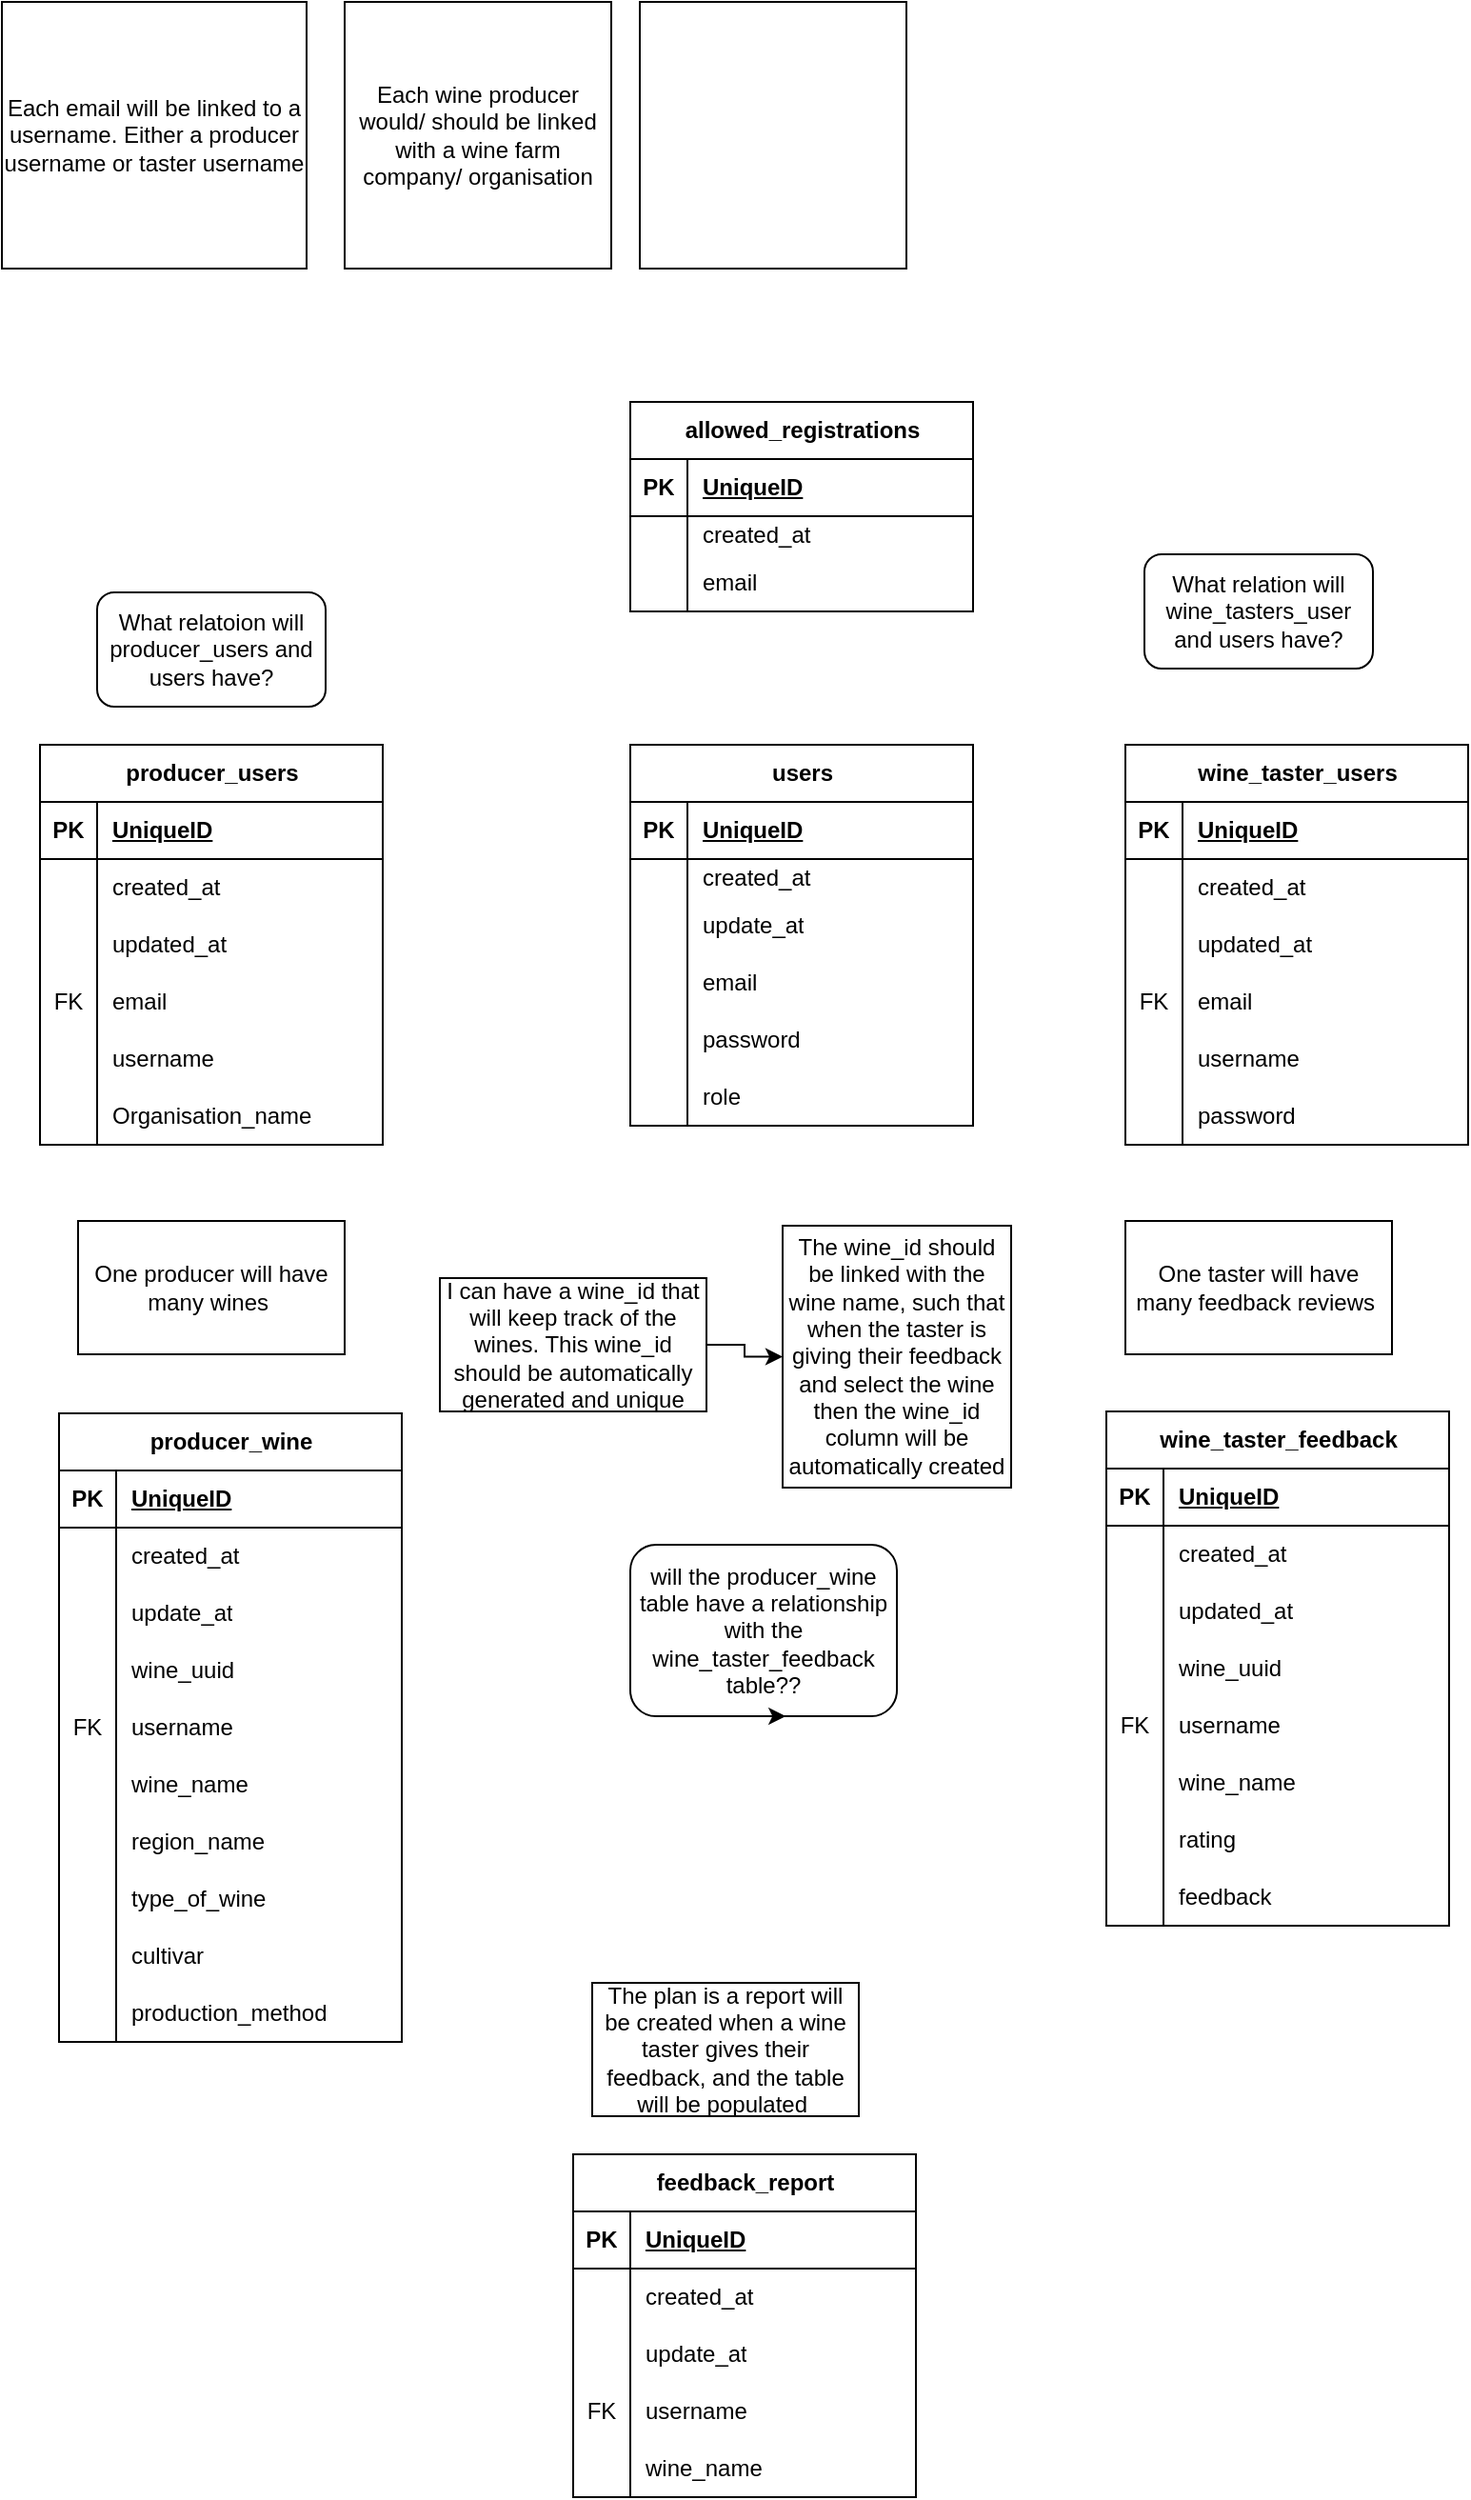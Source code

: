 <mxfile version="23.1.8" type="github">
  <diagram name="Page-1" id="fJxWm4NppCa9rtwCsBvN">
    <mxGraphModel dx="1434" dy="1846" grid="1" gridSize="10" guides="1" tooltips="1" connect="1" arrows="1" fold="1" page="1" pageScale="1" pageWidth="850" pageHeight="1100" math="0" shadow="0">
      <root>
        <mxCell id="0" />
        <mxCell id="1" parent="0" />
        <mxCell id="YAyTeexNPtpe4jk-8OZF-1" value="producer_users" style="shape=table;startSize=30;container=1;collapsible=1;childLayout=tableLayout;fixedRows=1;rowLines=0;fontStyle=1;align=center;resizeLast=1;html=1;" parent="1" vertex="1">
          <mxGeometry x="40" y="80" width="180" height="210" as="geometry">
            <mxRectangle x="470" y="180" width="130" height="30" as="alternateBounds" />
          </mxGeometry>
        </mxCell>
        <mxCell id="YAyTeexNPtpe4jk-8OZF-2" value="" style="shape=tableRow;horizontal=0;startSize=0;swimlaneHead=0;swimlaneBody=0;fillColor=none;collapsible=0;dropTarget=0;points=[[0,0.5],[1,0.5]];portConstraint=eastwest;top=0;left=0;right=0;bottom=1;" parent="YAyTeexNPtpe4jk-8OZF-1" vertex="1">
          <mxGeometry y="30" width="180" height="30" as="geometry" />
        </mxCell>
        <mxCell id="YAyTeexNPtpe4jk-8OZF-3" value="PK" style="shape=partialRectangle;connectable=0;fillColor=none;top=0;left=0;bottom=0;right=0;fontStyle=1;overflow=hidden;whiteSpace=wrap;html=1;" parent="YAyTeexNPtpe4jk-8OZF-2" vertex="1">
          <mxGeometry width="30" height="30" as="geometry">
            <mxRectangle width="30" height="30" as="alternateBounds" />
          </mxGeometry>
        </mxCell>
        <mxCell id="YAyTeexNPtpe4jk-8OZF-4" value="UniqueID" style="shape=partialRectangle;connectable=0;fillColor=none;top=0;left=0;bottom=0;right=0;align=left;spacingLeft=6;fontStyle=5;overflow=hidden;whiteSpace=wrap;html=1;" parent="YAyTeexNPtpe4jk-8OZF-2" vertex="1">
          <mxGeometry x="30" width="150" height="30" as="geometry">
            <mxRectangle width="150" height="30" as="alternateBounds" />
          </mxGeometry>
        </mxCell>
        <mxCell id="LaaI4kcVWtehgGxqqDMa-66" style="shape=tableRow;horizontal=0;startSize=0;swimlaneHead=0;swimlaneBody=0;fillColor=none;collapsible=0;dropTarget=0;points=[[0,0.5],[1,0.5]];portConstraint=eastwest;top=0;left=0;right=0;bottom=0;" vertex="1" parent="YAyTeexNPtpe4jk-8OZF-1">
          <mxGeometry y="60" width="180" height="30" as="geometry" />
        </mxCell>
        <mxCell id="LaaI4kcVWtehgGxqqDMa-67" style="shape=partialRectangle;connectable=0;fillColor=none;top=0;left=0;bottom=0;right=0;editable=1;overflow=hidden;whiteSpace=wrap;html=1;" vertex="1" parent="LaaI4kcVWtehgGxqqDMa-66">
          <mxGeometry width="30" height="30" as="geometry">
            <mxRectangle width="30" height="30" as="alternateBounds" />
          </mxGeometry>
        </mxCell>
        <mxCell id="LaaI4kcVWtehgGxqqDMa-68" value="created_at" style="shape=partialRectangle;connectable=0;fillColor=none;top=0;left=0;bottom=0;right=0;align=left;spacingLeft=6;overflow=hidden;whiteSpace=wrap;html=1;" vertex="1" parent="LaaI4kcVWtehgGxqqDMa-66">
          <mxGeometry x="30" width="150" height="30" as="geometry">
            <mxRectangle width="150" height="30" as="alternateBounds" />
          </mxGeometry>
        </mxCell>
        <mxCell id="LaaI4kcVWtehgGxqqDMa-69" style="shape=tableRow;horizontal=0;startSize=0;swimlaneHead=0;swimlaneBody=0;fillColor=none;collapsible=0;dropTarget=0;points=[[0,0.5],[1,0.5]];portConstraint=eastwest;top=0;left=0;right=0;bottom=0;" vertex="1" parent="YAyTeexNPtpe4jk-8OZF-1">
          <mxGeometry y="90" width="180" height="30" as="geometry" />
        </mxCell>
        <mxCell id="LaaI4kcVWtehgGxqqDMa-70" style="shape=partialRectangle;connectable=0;fillColor=none;top=0;left=0;bottom=0;right=0;editable=1;overflow=hidden;whiteSpace=wrap;html=1;" vertex="1" parent="LaaI4kcVWtehgGxqqDMa-69">
          <mxGeometry width="30" height="30" as="geometry">
            <mxRectangle width="30" height="30" as="alternateBounds" />
          </mxGeometry>
        </mxCell>
        <mxCell id="LaaI4kcVWtehgGxqqDMa-71" value="updated_at" style="shape=partialRectangle;connectable=0;fillColor=none;top=0;left=0;bottom=0;right=0;align=left;spacingLeft=6;overflow=hidden;whiteSpace=wrap;html=1;" vertex="1" parent="LaaI4kcVWtehgGxqqDMa-69">
          <mxGeometry x="30" width="150" height="30" as="geometry">
            <mxRectangle width="150" height="30" as="alternateBounds" />
          </mxGeometry>
        </mxCell>
        <mxCell id="YAyTeexNPtpe4jk-8OZF-5" value="" style="shape=tableRow;horizontal=0;startSize=0;swimlaneHead=0;swimlaneBody=0;fillColor=none;collapsible=0;dropTarget=0;points=[[0,0.5],[1,0.5]];portConstraint=eastwest;top=0;left=0;right=0;bottom=0;" parent="YAyTeexNPtpe4jk-8OZF-1" vertex="1">
          <mxGeometry y="120" width="180" height="30" as="geometry" />
        </mxCell>
        <mxCell id="YAyTeexNPtpe4jk-8OZF-6" value="FK" style="shape=partialRectangle;connectable=0;fillColor=none;top=0;left=0;bottom=0;right=0;editable=1;overflow=hidden;whiteSpace=wrap;html=1;" parent="YAyTeexNPtpe4jk-8OZF-5" vertex="1">
          <mxGeometry width="30" height="30" as="geometry">
            <mxRectangle width="30" height="30" as="alternateBounds" />
          </mxGeometry>
        </mxCell>
        <mxCell id="YAyTeexNPtpe4jk-8OZF-7" value="email" style="shape=partialRectangle;connectable=0;fillColor=none;top=0;left=0;bottom=0;right=0;align=left;spacingLeft=6;overflow=hidden;whiteSpace=wrap;html=1;" parent="YAyTeexNPtpe4jk-8OZF-5" vertex="1">
          <mxGeometry x="30" width="150" height="30" as="geometry">
            <mxRectangle width="150" height="30" as="alternateBounds" />
          </mxGeometry>
        </mxCell>
        <mxCell id="YAyTeexNPtpe4jk-8OZF-8" value="" style="shape=tableRow;horizontal=0;startSize=0;swimlaneHead=0;swimlaneBody=0;fillColor=none;collapsible=0;dropTarget=0;points=[[0,0.5],[1,0.5]];portConstraint=eastwest;top=0;left=0;right=0;bottom=0;" parent="YAyTeexNPtpe4jk-8OZF-1" vertex="1">
          <mxGeometry y="150" width="180" height="30" as="geometry" />
        </mxCell>
        <mxCell id="YAyTeexNPtpe4jk-8OZF-9" value="" style="shape=partialRectangle;connectable=0;fillColor=none;top=0;left=0;bottom=0;right=0;editable=1;overflow=hidden;whiteSpace=wrap;html=1;" parent="YAyTeexNPtpe4jk-8OZF-8" vertex="1">
          <mxGeometry width="30" height="30" as="geometry">
            <mxRectangle width="30" height="30" as="alternateBounds" />
          </mxGeometry>
        </mxCell>
        <mxCell id="YAyTeexNPtpe4jk-8OZF-10" value="username" style="shape=partialRectangle;connectable=0;fillColor=none;top=0;left=0;bottom=0;right=0;align=left;spacingLeft=6;overflow=hidden;whiteSpace=wrap;html=1;" parent="YAyTeexNPtpe4jk-8OZF-8" vertex="1">
          <mxGeometry x="30" width="150" height="30" as="geometry">
            <mxRectangle width="150" height="30" as="alternateBounds" />
          </mxGeometry>
        </mxCell>
        <mxCell id="YAyTeexNPtpe4jk-8OZF-11" value="" style="shape=tableRow;horizontal=0;startSize=0;swimlaneHead=0;swimlaneBody=0;fillColor=none;collapsible=0;dropTarget=0;points=[[0,0.5],[1,0.5]];portConstraint=eastwest;top=0;left=0;right=0;bottom=0;" parent="YAyTeexNPtpe4jk-8OZF-1" vertex="1">
          <mxGeometry y="180" width="180" height="30" as="geometry" />
        </mxCell>
        <mxCell id="YAyTeexNPtpe4jk-8OZF-12" value="" style="shape=partialRectangle;connectable=0;fillColor=none;top=0;left=0;bottom=0;right=0;editable=1;overflow=hidden;whiteSpace=wrap;html=1;" parent="YAyTeexNPtpe4jk-8OZF-11" vertex="1">
          <mxGeometry width="30" height="30" as="geometry">
            <mxRectangle width="30" height="30" as="alternateBounds" />
          </mxGeometry>
        </mxCell>
        <mxCell id="YAyTeexNPtpe4jk-8OZF-13" value="Organisation_name" style="shape=partialRectangle;connectable=0;fillColor=none;top=0;left=0;bottom=0;right=0;align=left;spacingLeft=6;overflow=hidden;whiteSpace=wrap;html=1;" parent="YAyTeexNPtpe4jk-8OZF-11" vertex="1">
          <mxGeometry x="30" width="150" height="30" as="geometry">
            <mxRectangle width="150" height="30" as="alternateBounds" />
          </mxGeometry>
        </mxCell>
        <mxCell id="JEsXCKIvUiRHPsbZIxFu-1" value="producer_wine" style="shape=table;startSize=30;container=1;collapsible=1;childLayout=tableLayout;fixedRows=1;rowLines=0;fontStyle=1;align=center;resizeLast=1;html=1;" parent="1" vertex="1">
          <mxGeometry x="50" y="431" width="180" height="330" as="geometry" />
        </mxCell>
        <mxCell id="JEsXCKIvUiRHPsbZIxFu-2" value="" style="shape=tableRow;horizontal=0;startSize=0;swimlaneHead=0;swimlaneBody=0;fillColor=none;collapsible=0;dropTarget=0;points=[[0,0.5],[1,0.5]];portConstraint=eastwest;top=0;left=0;right=0;bottom=1;" parent="JEsXCKIvUiRHPsbZIxFu-1" vertex="1">
          <mxGeometry y="30" width="180" height="30" as="geometry" />
        </mxCell>
        <mxCell id="JEsXCKIvUiRHPsbZIxFu-3" value="PK" style="shape=partialRectangle;connectable=0;fillColor=none;top=0;left=0;bottom=0;right=0;fontStyle=1;overflow=hidden;whiteSpace=wrap;html=1;" parent="JEsXCKIvUiRHPsbZIxFu-2" vertex="1">
          <mxGeometry width="30" height="30" as="geometry">
            <mxRectangle width="30" height="30" as="alternateBounds" />
          </mxGeometry>
        </mxCell>
        <mxCell id="JEsXCKIvUiRHPsbZIxFu-4" value="UniqueID" style="shape=partialRectangle;connectable=0;fillColor=none;top=0;left=0;bottom=0;right=0;align=left;spacingLeft=6;fontStyle=5;overflow=hidden;whiteSpace=wrap;html=1;" parent="JEsXCKIvUiRHPsbZIxFu-2" vertex="1">
          <mxGeometry x="30" width="150" height="30" as="geometry">
            <mxRectangle width="150" height="30" as="alternateBounds" />
          </mxGeometry>
        </mxCell>
        <mxCell id="LaaI4kcVWtehgGxqqDMa-84" style="shape=tableRow;horizontal=0;startSize=0;swimlaneHead=0;swimlaneBody=0;fillColor=none;collapsible=0;dropTarget=0;points=[[0,0.5],[1,0.5]];portConstraint=eastwest;top=0;left=0;right=0;bottom=0;" vertex="1" parent="JEsXCKIvUiRHPsbZIxFu-1">
          <mxGeometry y="60" width="180" height="30" as="geometry" />
        </mxCell>
        <mxCell id="LaaI4kcVWtehgGxqqDMa-85" style="shape=partialRectangle;connectable=0;fillColor=none;top=0;left=0;bottom=0;right=0;editable=1;overflow=hidden;whiteSpace=wrap;html=1;" vertex="1" parent="LaaI4kcVWtehgGxqqDMa-84">
          <mxGeometry width="30" height="30" as="geometry">
            <mxRectangle width="30" height="30" as="alternateBounds" />
          </mxGeometry>
        </mxCell>
        <mxCell id="LaaI4kcVWtehgGxqqDMa-86" value="created_at" style="shape=partialRectangle;connectable=0;fillColor=none;top=0;left=0;bottom=0;right=0;align=left;spacingLeft=6;overflow=hidden;whiteSpace=wrap;html=1;" vertex="1" parent="LaaI4kcVWtehgGxqqDMa-84">
          <mxGeometry x="30" width="150" height="30" as="geometry">
            <mxRectangle width="150" height="30" as="alternateBounds" />
          </mxGeometry>
        </mxCell>
        <mxCell id="LaaI4kcVWtehgGxqqDMa-87" style="shape=tableRow;horizontal=0;startSize=0;swimlaneHead=0;swimlaneBody=0;fillColor=none;collapsible=0;dropTarget=0;points=[[0,0.5],[1,0.5]];portConstraint=eastwest;top=0;left=0;right=0;bottom=0;" vertex="1" parent="JEsXCKIvUiRHPsbZIxFu-1">
          <mxGeometry y="90" width="180" height="30" as="geometry" />
        </mxCell>
        <mxCell id="LaaI4kcVWtehgGxqqDMa-88" style="shape=partialRectangle;connectable=0;fillColor=none;top=0;left=0;bottom=0;right=0;editable=1;overflow=hidden;whiteSpace=wrap;html=1;" vertex="1" parent="LaaI4kcVWtehgGxqqDMa-87">
          <mxGeometry width="30" height="30" as="geometry">
            <mxRectangle width="30" height="30" as="alternateBounds" />
          </mxGeometry>
        </mxCell>
        <mxCell id="LaaI4kcVWtehgGxqqDMa-89" value="update_at" style="shape=partialRectangle;connectable=0;fillColor=none;top=0;left=0;bottom=0;right=0;align=left;spacingLeft=6;overflow=hidden;whiteSpace=wrap;html=1;" vertex="1" parent="LaaI4kcVWtehgGxqqDMa-87">
          <mxGeometry x="30" width="150" height="30" as="geometry">
            <mxRectangle width="150" height="30" as="alternateBounds" />
          </mxGeometry>
        </mxCell>
        <mxCell id="LaaI4kcVWtehgGxqqDMa-127" style="shape=tableRow;horizontal=0;startSize=0;swimlaneHead=0;swimlaneBody=0;fillColor=none;collapsible=0;dropTarget=0;points=[[0,0.5],[1,0.5]];portConstraint=eastwest;top=0;left=0;right=0;bottom=0;" vertex="1" parent="JEsXCKIvUiRHPsbZIxFu-1">
          <mxGeometry y="120" width="180" height="30" as="geometry" />
        </mxCell>
        <mxCell id="LaaI4kcVWtehgGxqqDMa-128" style="shape=partialRectangle;connectable=0;fillColor=none;top=0;left=0;bottom=0;right=0;editable=1;overflow=hidden;whiteSpace=wrap;html=1;" vertex="1" parent="LaaI4kcVWtehgGxqqDMa-127">
          <mxGeometry width="30" height="30" as="geometry">
            <mxRectangle width="30" height="30" as="alternateBounds" />
          </mxGeometry>
        </mxCell>
        <mxCell id="LaaI4kcVWtehgGxqqDMa-129" value="wine_uuid" style="shape=partialRectangle;connectable=0;fillColor=none;top=0;left=0;bottom=0;right=0;align=left;spacingLeft=6;overflow=hidden;whiteSpace=wrap;html=1;" vertex="1" parent="LaaI4kcVWtehgGxqqDMa-127">
          <mxGeometry x="30" width="150" height="30" as="geometry">
            <mxRectangle width="150" height="30" as="alternateBounds" />
          </mxGeometry>
        </mxCell>
        <mxCell id="JEsXCKIvUiRHPsbZIxFu-5" value="" style="shape=tableRow;horizontal=0;startSize=0;swimlaneHead=0;swimlaneBody=0;fillColor=none;collapsible=0;dropTarget=0;points=[[0,0.5],[1,0.5]];portConstraint=eastwest;top=0;left=0;right=0;bottom=0;" parent="JEsXCKIvUiRHPsbZIxFu-1" vertex="1">
          <mxGeometry y="150" width="180" height="30" as="geometry" />
        </mxCell>
        <mxCell id="JEsXCKIvUiRHPsbZIxFu-6" value="FK" style="shape=partialRectangle;connectable=0;fillColor=none;top=0;left=0;bottom=0;right=0;editable=1;overflow=hidden;whiteSpace=wrap;html=1;" parent="JEsXCKIvUiRHPsbZIxFu-5" vertex="1">
          <mxGeometry width="30" height="30" as="geometry">
            <mxRectangle width="30" height="30" as="alternateBounds" />
          </mxGeometry>
        </mxCell>
        <mxCell id="JEsXCKIvUiRHPsbZIxFu-7" value="username" style="shape=partialRectangle;connectable=0;fillColor=none;top=0;left=0;bottom=0;right=0;align=left;spacingLeft=6;overflow=hidden;whiteSpace=wrap;html=1;" parent="JEsXCKIvUiRHPsbZIxFu-5" vertex="1">
          <mxGeometry x="30" width="150" height="30" as="geometry">
            <mxRectangle width="150" height="30" as="alternateBounds" />
          </mxGeometry>
        </mxCell>
        <mxCell id="JEsXCKIvUiRHPsbZIxFu-8" value="" style="shape=tableRow;horizontal=0;startSize=0;swimlaneHead=0;swimlaneBody=0;fillColor=none;collapsible=0;dropTarget=0;points=[[0,0.5],[1,0.5]];portConstraint=eastwest;top=0;left=0;right=0;bottom=0;" parent="JEsXCKIvUiRHPsbZIxFu-1" vertex="1">
          <mxGeometry y="180" width="180" height="30" as="geometry" />
        </mxCell>
        <mxCell id="JEsXCKIvUiRHPsbZIxFu-9" value="" style="shape=partialRectangle;connectable=0;fillColor=none;top=0;left=0;bottom=0;right=0;editable=1;overflow=hidden;whiteSpace=wrap;html=1;" parent="JEsXCKIvUiRHPsbZIxFu-8" vertex="1">
          <mxGeometry width="30" height="30" as="geometry">
            <mxRectangle width="30" height="30" as="alternateBounds" />
          </mxGeometry>
        </mxCell>
        <mxCell id="JEsXCKIvUiRHPsbZIxFu-10" value="wine_name" style="shape=partialRectangle;connectable=0;fillColor=none;top=0;left=0;bottom=0;right=0;align=left;spacingLeft=6;overflow=hidden;whiteSpace=wrap;html=1;" parent="JEsXCKIvUiRHPsbZIxFu-8" vertex="1">
          <mxGeometry x="30" width="150" height="30" as="geometry">
            <mxRectangle width="150" height="30" as="alternateBounds" />
          </mxGeometry>
        </mxCell>
        <mxCell id="JEsXCKIvUiRHPsbZIxFu-11" value="" style="shape=tableRow;horizontal=0;startSize=0;swimlaneHead=0;swimlaneBody=0;fillColor=none;collapsible=0;dropTarget=0;points=[[0,0.5],[1,0.5]];portConstraint=eastwest;top=0;left=0;right=0;bottom=0;" parent="JEsXCKIvUiRHPsbZIxFu-1" vertex="1">
          <mxGeometry y="210" width="180" height="30" as="geometry" />
        </mxCell>
        <mxCell id="JEsXCKIvUiRHPsbZIxFu-12" value="" style="shape=partialRectangle;connectable=0;fillColor=none;top=0;left=0;bottom=0;right=0;editable=1;overflow=hidden;whiteSpace=wrap;html=1;" parent="JEsXCKIvUiRHPsbZIxFu-11" vertex="1">
          <mxGeometry width="30" height="30" as="geometry">
            <mxRectangle width="30" height="30" as="alternateBounds" />
          </mxGeometry>
        </mxCell>
        <mxCell id="JEsXCKIvUiRHPsbZIxFu-13" value="region_name" style="shape=partialRectangle;connectable=0;fillColor=none;top=0;left=0;bottom=0;right=0;align=left;spacingLeft=6;overflow=hidden;whiteSpace=wrap;html=1;" parent="JEsXCKIvUiRHPsbZIxFu-11" vertex="1">
          <mxGeometry x="30" width="150" height="30" as="geometry">
            <mxRectangle width="150" height="30" as="alternateBounds" />
          </mxGeometry>
        </mxCell>
        <mxCell id="JEsXCKIvUiRHPsbZIxFu-33" style="shape=tableRow;horizontal=0;startSize=0;swimlaneHead=0;swimlaneBody=0;fillColor=none;collapsible=0;dropTarget=0;points=[[0,0.5],[1,0.5]];portConstraint=eastwest;top=0;left=0;right=0;bottom=0;" parent="JEsXCKIvUiRHPsbZIxFu-1" vertex="1">
          <mxGeometry y="240" width="180" height="30" as="geometry" />
        </mxCell>
        <mxCell id="JEsXCKIvUiRHPsbZIxFu-34" style="shape=partialRectangle;connectable=0;fillColor=none;top=0;left=0;bottom=0;right=0;editable=1;overflow=hidden;whiteSpace=wrap;html=1;" parent="JEsXCKIvUiRHPsbZIxFu-33" vertex="1">
          <mxGeometry width="30" height="30" as="geometry">
            <mxRectangle width="30" height="30" as="alternateBounds" />
          </mxGeometry>
        </mxCell>
        <mxCell id="JEsXCKIvUiRHPsbZIxFu-35" value="type_of_wine" style="shape=partialRectangle;connectable=0;fillColor=none;top=0;left=0;bottom=0;right=0;align=left;spacingLeft=6;overflow=hidden;whiteSpace=wrap;html=1;" parent="JEsXCKIvUiRHPsbZIxFu-33" vertex="1">
          <mxGeometry x="30" width="150" height="30" as="geometry">
            <mxRectangle width="150" height="30" as="alternateBounds" />
          </mxGeometry>
        </mxCell>
        <mxCell id="JEsXCKIvUiRHPsbZIxFu-14" style="shape=tableRow;horizontal=0;startSize=0;swimlaneHead=0;swimlaneBody=0;fillColor=none;collapsible=0;dropTarget=0;points=[[0,0.5],[1,0.5]];portConstraint=eastwest;top=0;left=0;right=0;bottom=0;" parent="JEsXCKIvUiRHPsbZIxFu-1" vertex="1">
          <mxGeometry y="270" width="180" height="30" as="geometry" />
        </mxCell>
        <mxCell id="JEsXCKIvUiRHPsbZIxFu-15" style="shape=partialRectangle;connectable=0;fillColor=none;top=0;left=0;bottom=0;right=0;editable=1;overflow=hidden;whiteSpace=wrap;html=1;" parent="JEsXCKIvUiRHPsbZIxFu-14" vertex="1">
          <mxGeometry width="30" height="30" as="geometry">
            <mxRectangle width="30" height="30" as="alternateBounds" />
          </mxGeometry>
        </mxCell>
        <mxCell id="JEsXCKIvUiRHPsbZIxFu-16" value="cultivar" style="shape=partialRectangle;connectable=0;fillColor=none;top=0;left=0;bottom=0;right=0;align=left;spacingLeft=6;overflow=hidden;whiteSpace=wrap;html=1;" parent="JEsXCKIvUiRHPsbZIxFu-14" vertex="1">
          <mxGeometry x="30" width="150" height="30" as="geometry">
            <mxRectangle width="150" height="30" as="alternateBounds" />
          </mxGeometry>
        </mxCell>
        <mxCell id="JEsXCKIvUiRHPsbZIxFu-36" style="shape=tableRow;horizontal=0;startSize=0;swimlaneHead=0;swimlaneBody=0;fillColor=none;collapsible=0;dropTarget=0;points=[[0,0.5],[1,0.5]];portConstraint=eastwest;top=0;left=0;right=0;bottom=0;" parent="JEsXCKIvUiRHPsbZIxFu-1" vertex="1">
          <mxGeometry y="300" width="180" height="30" as="geometry" />
        </mxCell>
        <mxCell id="JEsXCKIvUiRHPsbZIxFu-37" style="shape=partialRectangle;connectable=0;fillColor=none;top=0;left=0;bottom=0;right=0;editable=1;overflow=hidden;whiteSpace=wrap;html=1;" parent="JEsXCKIvUiRHPsbZIxFu-36" vertex="1">
          <mxGeometry width="30" height="30" as="geometry">
            <mxRectangle width="30" height="30" as="alternateBounds" />
          </mxGeometry>
        </mxCell>
        <mxCell id="JEsXCKIvUiRHPsbZIxFu-38" value="production_method" style="shape=partialRectangle;connectable=0;fillColor=none;top=0;left=0;bottom=0;right=0;align=left;spacingLeft=6;overflow=hidden;whiteSpace=wrap;html=1;" parent="JEsXCKIvUiRHPsbZIxFu-36" vertex="1">
          <mxGeometry x="30" width="150" height="30" as="geometry">
            <mxRectangle width="150" height="30" as="alternateBounds" />
          </mxGeometry>
        </mxCell>
        <mxCell id="JEsXCKIvUiRHPsbZIxFu-20" value="wine_taster_users" style="shape=table;startSize=30;container=1;collapsible=1;childLayout=tableLayout;fixedRows=1;rowLines=0;fontStyle=1;align=center;resizeLast=1;html=1;" parent="1" vertex="1">
          <mxGeometry x="610" y="80" width="180" height="210" as="geometry">
            <mxRectangle x="470" y="180" width="130" height="30" as="alternateBounds" />
          </mxGeometry>
        </mxCell>
        <mxCell id="JEsXCKIvUiRHPsbZIxFu-21" value="" style="shape=tableRow;horizontal=0;startSize=0;swimlaneHead=0;swimlaneBody=0;fillColor=none;collapsible=0;dropTarget=0;points=[[0,0.5],[1,0.5]];portConstraint=eastwest;top=0;left=0;right=0;bottom=1;" parent="JEsXCKIvUiRHPsbZIxFu-20" vertex="1">
          <mxGeometry y="30" width="180" height="30" as="geometry" />
        </mxCell>
        <mxCell id="JEsXCKIvUiRHPsbZIxFu-22" value="PK" style="shape=partialRectangle;connectable=0;fillColor=none;top=0;left=0;bottom=0;right=0;fontStyle=1;overflow=hidden;whiteSpace=wrap;html=1;" parent="JEsXCKIvUiRHPsbZIxFu-21" vertex="1">
          <mxGeometry width="30" height="30" as="geometry">
            <mxRectangle width="30" height="30" as="alternateBounds" />
          </mxGeometry>
        </mxCell>
        <mxCell id="JEsXCKIvUiRHPsbZIxFu-23" value="UniqueID" style="shape=partialRectangle;connectable=0;fillColor=none;top=0;left=0;bottom=0;right=0;align=left;spacingLeft=6;fontStyle=5;overflow=hidden;whiteSpace=wrap;html=1;" parent="JEsXCKIvUiRHPsbZIxFu-21" vertex="1">
          <mxGeometry x="30" width="150" height="30" as="geometry">
            <mxRectangle width="150" height="30" as="alternateBounds" />
          </mxGeometry>
        </mxCell>
        <mxCell id="LaaI4kcVWtehgGxqqDMa-77" style="shape=tableRow;horizontal=0;startSize=0;swimlaneHead=0;swimlaneBody=0;fillColor=none;collapsible=0;dropTarget=0;points=[[0,0.5],[1,0.5]];portConstraint=eastwest;top=0;left=0;right=0;bottom=0;" vertex="1" parent="JEsXCKIvUiRHPsbZIxFu-20">
          <mxGeometry y="60" width="180" height="30" as="geometry" />
        </mxCell>
        <mxCell id="LaaI4kcVWtehgGxqqDMa-78" style="shape=partialRectangle;connectable=0;fillColor=none;top=0;left=0;bottom=0;right=0;editable=1;overflow=hidden;whiteSpace=wrap;html=1;" vertex="1" parent="LaaI4kcVWtehgGxqqDMa-77">
          <mxGeometry width="30" height="30" as="geometry">
            <mxRectangle width="30" height="30" as="alternateBounds" />
          </mxGeometry>
        </mxCell>
        <mxCell id="LaaI4kcVWtehgGxqqDMa-79" value="created_at" style="shape=partialRectangle;connectable=0;fillColor=none;top=0;left=0;bottom=0;right=0;align=left;spacingLeft=6;overflow=hidden;whiteSpace=wrap;html=1;" vertex="1" parent="LaaI4kcVWtehgGxqqDMa-77">
          <mxGeometry x="30" width="150" height="30" as="geometry">
            <mxRectangle width="150" height="30" as="alternateBounds" />
          </mxGeometry>
        </mxCell>
        <mxCell id="LaaI4kcVWtehgGxqqDMa-80" style="shape=tableRow;horizontal=0;startSize=0;swimlaneHead=0;swimlaneBody=0;fillColor=none;collapsible=0;dropTarget=0;points=[[0,0.5],[1,0.5]];portConstraint=eastwest;top=0;left=0;right=0;bottom=0;" vertex="1" parent="JEsXCKIvUiRHPsbZIxFu-20">
          <mxGeometry y="90" width="180" height="30" as="geometry" />
        </mxCell>
        <mxCell id="LaaI4kcVWtehgGxqqDMa-81" style="shape=partialRectangle;connectable=0;fillColor=none;top=0;left=0;bottom=0;right=0;editable=1;overflow=hidden;whiteSpace=wrap;html=1;" vertex="1" parent="LaaI4kcVWtehgGxqqDMa-80">
          <mxGeometry width="30" height="30" as="geometry">
            <mxRectangle width="30" height="30" as="alternateBounds" />
          </mxGeometry>
        </mxCell>
        <mxCell id="LaaI4kcVWtehgGxqqDMa-82" value="updated_at" style="shape=partialRectangle;connectable=0;fillColor=none;top=0;left=0;bottom=0;right=0;align=left;spacingLeft=6;overflow=hidden;whiteSpace=wrap;html=1;" vertex="1" parent="LaaI4kcVWtehgGxqqDMa-80">
          <mxGeometry x="30" width="150" height="30" as="geometry">
            <mxRectangle width="150" height="30" as="alternateBounds" />
          </mxGeometry>
        </mxCell>
        <mxCell id="JEsXCKIvUiRHPsbZIxFu-24" value="" style="shape=tableRow;horizontal=0;startSize=0;swimlaneHead=0;swimlaneBody=0;fillColor=none;collapsible=0;dropTarget=0;points=[[0,0.5],[1,0.5]];portConstraint=eastwest;top=0;left=0;right=0;bottom=0;" parent="JEsXCKIvUiRHPsbZIxFu-20" vertex="1">
          <mxGeometry y="120" width="180" height="30" as="geometry" />
        </mxCell>
        <mxCell id="JEsXCKIvUiRHPsbZIxFu-25" value="FK" style="shape=partialRectangle;connectable=0;fillColor=none;top=0;left=0;bottom=0;right=0;editable=1;overflow=hidden;whiteSpace=wrap;html=1;" parent="JEsXCKIvUiRHPsbZIxFu-24" vertex="1">
          <mxGeometry width="30" height="30" as="geometry">
            <mxRectangle width="30" height="30" as="alternateBounds" />
          </mxGeometry>
        </mxCell>
        <mxCell id="JEsXCKIvUiRHPsbZIxFu-26" value="email" style="shape=partialRectangle;connectable=0;fillColor=none;top=0;left=0;bottom=0;right=0;align=left;spacingLeft=6;overflow=hidden;whiteSpace=wrap;html=1;" parent="JEsXCKIvUiRHPsbZIxFu-24" vertex="1">
          <mxGeometry x="30" width="150" height="30" as="geometry">
            <mxRectangle width="150" height="30" as="alternateBounds" />
          </mxGeometry>
        </mxCell>
        <mxCell id="JEsXCKIvUiRHPsbZIxFu-27" value="" style="shape=tableRow;horizontal=0;startSize=0;swimlaneHead=0;swimlaneBody=0;fillColor=none;collapsible=0;dropTarget=0;points=[[0,0.5],[1,0.5]];portConstraint=eastwest;top=0;left=0;right=0;bottom=0;" parent="JEsXCKIvUiRHPsbZIxFu-20" vertex="1">
          <mxGeometry y="150" width="180" height="30" as="geometry" />
        </mxCell>
        <mxCell id="JEsXCKIvUiRHPsbZIxFu-28" value="" style="shape=partialRectangle;connectable=0;fillColor=none;top=0;left=0;bottom=0;right=0;editable=1;overflow=hidden;whiteSpace=wrap;html=1;" parent="JEsXCKIvUiRHPsbZIxFu-27" vertex="1">
          <mxGeometry width="30" height="30" as="geometry">
            <mxRectangle width="30" height="30" as="alternateBounds" />
          </mxGeometry>
        </mxCell>
        <mxCell id="JEsXCKIvUiRHPsbZIxFu-29" value="username" style="shape=partialRectangle;connectable=0;fillColor=none;top=0;left=0;bottom=0;right=0;align=left;spacingLeft=6;overflow=hidden;whiteSpace=wrap;html=1;" parent="JEsXCKIvUiRHPsbZIxFu-27" vertex="1">
          <mxGeometry x="30" width="150" height="30" as="geometry">
            <mxRectangle width="150" height="30" as="alternateBounds" />
          </mxGeometry>
        </mxCell>
        <mxCell id="JEsXCKIvUiRHPsbZIxFu-30" value="" style="shape=tableRow;horizontal=0;startSize=0;swimlaneHead=0;swimlaneBody=0;fillColor=none;collapsible=0;dropTarget=0;points=[[0,0.5],[1,0.5]];portConstraint=eastwest;top=0;left=0;right=0;bottom=0;" parent="JEsXCKIvUiRHPsbZIxFu-20" vertex="1">
          <mxGeometry y="180" width="180" height="30" as="geometry" />
        </mxCell>
        <mxCell id="JEsXCKIvUiRHPsbZIxFu-31" value="" style="shape=partialRectangle;connectable=0;fillColor=none;top=0;left=0;bottom=0;right=0;editable=1;overflow=hidden;whiteSpace=wrap;html=1;" parent="JEsXCKIvUiRHPsbZIxFu-30" vertex="1">
          <mxGeometry width="30" height="30" as="geometry">
            <mxRectangle width="30" height="30" as="alternateBounds" />
          </mxGeometry>
        </mxCell>
        <mxCell id="JEsXCKIvUiRHPsbZIxFu-32" value="password" style="shape=partialRectangle;connectable=0;fillColor=none;top=0;left=0;bottom=0;right=0;align=left;spacingLeft=6;overflow=hidden;whiteSpace=wrap;html=1;" parent="JEsXCKIvUiRHPsbZIxFu-30" vertex="1">
          <mxGeometry x="30" width="150" height="30" as="geometry">
            <mxRectangle width="150" height="30" as="alternateBounds" />
          </mxGeometry>
        </mxCell>
        <mxCell id="iHNzEylPVZbA-Iy3zvUF-1" value="users" style="shape=table;startSize=30;container=1;collapsible=1;childLayout=tableLayout;fixedRows=1;rowLines=0;fontStyle=1;align=center;resizeLast=1;html=1;" parent="1" vertex="1">
          <mxGeometry x="350" y="80" width="180" height="200" as="geometry" />
        </mxCell>
        <mxCell id="iHNzEylPVZbA-Iy3zvUF-2" value="" style="shape=tableRow;horizontal=0;startSize=0;swimlaneHead=0;swimlaneBody=0;fillColor=none;collapsible=0;dropTarget=0;points=[[0,0.5],[1,0.5]];portConstraint=eastwest;top=0;left=0;right=0;bottom=1;" parent="iHNzEylPVZbA-Iy3zvUF-1" vertex="1">
          <mxGeometry y="30" width="180" height="30" as="geometry" />
        </mxCell>
        <mxCell id="iHNzEylPVZbA-Iy3zvUF-3" value="PK" style="shape=partialRectangle;connectable=0;fillColor=none;top=0;left=0;bottom=0;right=0;fontStyle=1;overflow=hidden;whiteSpace=wrap;html=1;" parent="iHNzEylPVZbA-Iy3zvUF-2" vertex="1">
          <mxGeometry width="30" height="30" as="geometry">
            <mxRectangle width="30" height="30" as="alternateBounds" />
          </mxGeometry>
        </mxCell>
        <mxCell id="iHNzEylPVZbA-Iy3zvUF-4" value="UniqueID" style="shape=partialRectangle;connectable=0;fillColor=none;top=0;left=0;bottom=0;right=0;align=left;spacingLeft=6;fontStyle=5;overflow=hidden;whiteSpace=wrap;html=1;" parent="iHNzEylPVZbA-Iy3zvUF-2" vertex="1">
          <mxGeometry x="30" width="150" height="30" as="geometry">
            <mxRectangle width="150" height="30" as="alternateBounds" />
          </mxGeometry>
        </mxCell>
        <mxCell id="iHNzEylPVZbA-Iy3zvUF-5" value="" style="shape=tableRow;horizontal=0;startSize=0;swimlaneHead=0;swimlaneBody=0;fillColor=none;collapsible=0;dropTarget=0;points=[[0,0.5],[1,0.5]];portConstraint=eastwest;top=0;left=0;right=0;bottom=0;" parent="iHNzEylPVZbA-Iy3zvUF-1" vertex="1">
          <mxGeometry y="60" width="180" height="20" as="geometry" />
        </mxCell>
        <mxCell id="iHNzEylPVZbA-Iy3zvUF-6" value="" style="shape=partialRectangle;connectable=0;fillColor=none;top=0;left=0;bottom=0;right=0;editable=1;overflow=hidden;whiteSpace=wrap;html=1;" parent="iHNzEylPVZbA-Iy3zvUF-5" vertex="1">
          <mxGeometry width="30" height="20" as="geometry">
            <mxRectangle width="30" height="20" as="alternateBounds" />
          </mxGeometry>
        </mxCell>
        <mxCell id="iHNzEylPVZbA-Iy3zvUF-7" value="created_at" style="shape=partialRectangle;connectable=0;fillColor=none;top=0;left=0;bottom=0;right=0;align=left;spacingLeft=6;overflow=hidden;whiteSpace=wrap;html=1;" parent="iHNzEylPVZbA-Iy3zvUF-5" vertex="1">
          <mxGeometry x="30" width="150" height="20" as="geometry">
            <mxRectangle width="150" height="20" as="alternateBounds" />
          </mxGeometry>
        </mxCell>
        <mxCell id="LaaI4kcVWtehgGxqqDMa-7" style="shape=tableRow;horizontal=0;startSize=0;swimlaneHead=0;swimlaneBody=0;fillColor=none;collapsible=0;dropTarget=0;points=[[0,0.5],[1,0.5]];portConstraint=eastwest;top=0;left=0;right=0;bottom=0;" vertex="1" parent="iHNzEylPVZbA-Iy3zvUF-1">
          <mxGeometry y="80" width="180" height="30" as="geometry" />
        </mxCell>
        <mxCell id="LaaI4kcVWtehgGxqqDMa-8" style="shape=partialRectangle;connectable=0;fillColor=none;top=0;left=0;bottom=0;right=0;editable=1;overflow=hidden;whiteSpace=wrap;html=1;" vertex="1" parent="LaaI4kcVWtehgGxqqDMa-7">
          <mxGeometry width="30" height="30" as="geometry">
            <mxRectangle width="30" height="30" as="alternateBounds" />
          </mxGeometry>
        </mxCell>
        <mxCell id="LaaI4kcVWtehgGxqqDMa-9" value="update_at" style="shape=partialRectangle;connectable=0;fillColor=none;top=0;left=0;bottom=0;right=0;align=left;spacingLeft=6;overflow=hidden;whiteSpace=wrap;html=1;" vertex="1" parent="LaaI4kcVWtehgGxqqDMa-7">
          <mxGeometry x="30" width="150" height="30" as="geometry">
            <mxRectangle width="150" height="30" as="alternateBounds" />
          </mxGeometry>
        </mxCell>
        <mxCell id="LaaI4kcVWtehgGxqqDMa-4" style="shape=tableRow;horizontal=0;startSize=0;swimlaneHead=0;swimlaneBody=0;fillColor=none;collapsible=0;dropTarget=0;points=[[0,0.5],[1,0.5]];portConstraint=eastwest;top=0;left=0;right=0;bottom=0;" vertex="1" parent="iHNzEylPVZbA-Iy3zvUF-1">
          <mxGeometry y="110" width="180" height="30" as="geometry" />
        </mxCell>
        <mxCell id="LaaI4kcVWtehgGxqqDMa-5" style="shape=partialRectangle;connectable=0;fillColor=none;top=0;left=0;bottom=0;right=0;editable=1;overflow=hidden;whiteSpace=wrap;html=1;" vertex="1" parent="LaaI4kcVWtehgGxqqDMa-4">
          <mxGeometry width="30" height="30" as="geometry">
            <mxRectangle width="30" height="30" as="alternateBounds" />
          </mxGeometry>
        </mxCell>
        <mxCell id="LaaI4kcVWtehgGxqqDMa-6" value="email" style="shape=partialRectangle;connectable=0;fillColor=none;top=0;left=0;bottom=0;right=0;align=left;spacingLeft=6;overflow=hidden;whiteSpace=wrap;html=1;" vertex="1" parent="LaaI4kcVWtehgGxqqDMa-4">
          <mxGeometry x="30" width="150" height="30" as="geometry">
            <mxRectangle width="150" height="30" as="alternateBounds" />
          </mxGeometry>
        </mxCell>
        <mxCell id="LaaI4kcVWtehgGxqqDMa-1" style="shape=tableRow;horizontal=0;startSize=0;swimlaneHead=0;swimlaneBody=0;fillColor=none;collapsible=0;dropTarget=0;points=[[0,0.5],[1,0.5]];portConstraint=eastwest;top=0;left=0;right=0;bottom=0;" vertex="1" parent="iHNzEylPVZbA-Iy3zvUF-1">
          <mxGeometry y="140" width="180" height="30" as="geometry" />
        </mxCell>
        <mxCell id="LaaI4kcVWtehgGxqqDMa-2" style="shape=partialRectangle;connectable=0;fillColor=none;top=0;left=0;bottom=0;right=0;editable=1;overflow=hidden;whiteSpace=wrap;html=1;" vertex="1" parent="LaaI4kcVWtehgGxqqDMa-1">
          <mxGeometry width="30" height="30" as="geometry">
            <mxRectangle width="30" height="30" as="alternateBounds" />
          </mxGeometry>
        </mxCell>
        <mxCell id="LaaI4kcVWtehgGxqqDMa-3" value="password" style="shape=partialRectangle;connectable=0;fillColor=none;top=0;left=0;bottom=0;right=0;align=left;spacingLeft=6;overflow=hidden;whiteSpace=wrap;html=1;" vertex="1" parent="LaaI4kcVWtehgGxqqDMa-1">
          <mxGeometry x="30" width="150" height="30" as="geometry">
            <mxRectangle width="150" height="30" as="alternateBounds" />
          </mxGeometry>
        </mxCell>
        <mxCell id="iHNzEylPVZbA-Iy3zvUF-8" value="" style="shape=tableRow;horizontal=0;startSize=0;swimlaneHead=0;swimlaneBody=0;fillColor=none;collapsible=0;dropTarget=0;points=[[0,0.5],[1,0.5]];portConstraint=eastwest;top=0;left=0;right=0;bottom=0;" parent="iHNzEylPVZbA-Iy3zvUF-1" vertex="1">
          <mxGeometry y="170" width="180" height="30" as="geometry" />
        </mxCell>
        <mxCell id="iHNzEylPVZbA-Iy3zvUF-9" value="" style="shape=partialRectangle;connectable=0;fillColor=none;top=0;left=0;bottom=0;right=0;editable=1;overflow=hidden;whiteSpace=wrap;html=1;" parent="iHNzEylPVZbA-Iy3zvUF-8" vertex="1">
          <mxGeometry width="30" height="30" as="geometry">
            <mxRectangle width="30" height="30" as="alternateBounds" />
          </mxGeometry>
        </mxCell>
        <mxCell id="iHNzEylPVZbA-Iy3zvUF-10" value="role" style="shape=partialRectangle;connectable=0;fillColor=none;top=0;left=0;bottom=0;right=0;align=left;spacingLeft=6;overflow=hidden;whiteSpace=wrap;html=1;" parent="iHNzEylPVZbA-Iy3zvUF-8" vertex="1">
          <mxGeometry x="30" width="150" height="30" as="geometry">
            <mxRectangle width="150" height="30" as="alternateBounds" />
          </mxGeometry>
        </mxCell>
        <mxCell id="LaaI4kcVWtehgGxqqDMa-10" value="Each wine producer would/ should be linked with a wine farm company/ organisation" style="rounded=0;whiteSpace=wrap;html=1;" vertex="1" parent="1">
          <mxGeometry x="200" y="-310" width="140" height="140" as="geometry" />
        </mxCell>
        <mxCell id="LaaI4kcVWtehgGxqqDMa-11" value="Each email will be linked to a username. Either a producer username or taster username" style="rounded=0;whiteSpace=wrap;html=1;" vertex="1" parent="1">
          <mxGeometry x="20" y="-310" width="160" height="140" as="geometry" />
        </mxCell>
        <mxCell id="LaaI4kcVWtehgGxqqDMa-13" value="" style="rounded=0;whiteSpace=wrap;html=1;" vertex="1" parent="1">
          <mxGeometry x="355" y="-310" width="140" height="140" as="geometry" />
        </mxCell>
        <mxCell id="LaaI4kcVWtehgGxqqDMa-14" value="What relatoion will producer_users and users have?" style="rounded=1;whiteSpace=wrap;html=1;" vertex="1" parent="1">
          <mxGeometry x="70" width="120" height="60" as="geometry" />
        </mxCell>
        <mxCell id="LaaI4kcVWtehgGxqqDMa-16" value="What relation will wine_tasters_user and users have?" style="rounded=1;whiteSpace=wrap;html=1;" vertex="1" parent="1">
          <mxGeometry x="620" y="-20" width="120" height="60" as="geometry" />
        </mxCell>
        <mxCell id="LaaI4kcVWtehgGxqqDMa-17" value="One producer will have many wines&amp;nbsp;" style="rounded=0;whiteSpace=wrap;html=1;" vertex="1" parent="1">
          <mxGeometry x="60" y="330" width="140" height="70" as="geometry" />
        </mxCell>
        <mxCell id="LaaI4kcVWtehgGxqqDMa-18" value="One taster will have many feedback reviews&amp;nbsp;" style="rounded=0;whiteSpace=wrap;html=1;" vertex="1" parent="1">
          <mxGeometry x="610" y="330" width="140" height="70" as="geometry" />
        </mxCell>
        <mxCell id="LaaI4kcVWtehgGxqqDMa-41" value="wine_taster_feedback" style="shape=table;startSize=30;container=1;collapsible=1;childLayout=tableLayout;fixedRows=1;rowLines=0;fontStyle=1;align=center;resizeLast=1;html=1;" vertex="1" parent="1">
          <mxGeometry x="600" y="430" width="180" height="270" as="geometry" />
        </mxCell>
        <mxCell id="LaaI4kcVWtehgGxqqDMa-42" value="" style="shape=tableRow;horizontal=0;startSize=0;swimlaneHead=0;swimlaneBody=0;fillColor=none;collapsible=0;dropTarget=0;points=[[0,0.5],[1,0.5]];portConstraint=eastwest;top=0;left=0;right=0;bottom=1;" vertex="1" parent="LaaI4kcVWtehgGxqqDMa-41">
          <mxGeometry y="30" width="180" height="30" as="geometry" />
        </mxCell>
        <mxCell id="LaaI4kcVWtehgGxqqDMa-43" value="PK" style="shape=partialRectangle;connectable=0;fillColor=none;top=0;left=0;bottom=0;right=0;fontStyle=1;overflow=hidden;whiteSpace=wrap;html=1;" vertex="1" parent="LaaI4kcVWtehgGxqqDMa-42">
          <mxGeometry width="30" height="30" as="geometry">
            <mxRectangle width="30" height="30" as="alternateBounds" />
          </mxGeometry>
        </mxCell>
        <mxCell id="LaaI4kcVWtehgGxqqDMa-44" value="UniqueID" style="shape=partialRectangle;connectable=0;fillColor=none;top=0;left=0;bottom=0;right=0;align=left;spacingLeft=6;fontStyle=5;overflow=hidden;whiteSpace=wrap;html=1;" vertex="1" parent="LaaI4kcVWtehgGxqqDMa-42">
          <mxGeometry x="30" width="150" height="30" as="geometry">
            <mxRectangle width="150" height="30" as="alternateBounds" />
          </mxGeometry>
        </mxCell>
        <mxCell id="LaaI4kcVWtehgGxqqDMa-90" style="shape=tableRow;horizontal=0;startSize=0;swimlaneHead=0;swimlaneBody=0;fillColor=none;collapsible=0;dropTarget=0;points=[[0,0.5],[1,0.5]];portConstraint=eastwest;top=0;left=0;right=0;bottom=0;" vertex="1" parent="LaaI4kcVWtehgGxqqDMa-41">
          <mxGeometry y="60" width="180" height="30" as="geometry" />
        </mxCell>
        <mxCell id="LaaI4kcVWtehgGxqqDMa-91" style="shape=partialRectangle;connectable=0;fillColor=none;top=0;left=0;bottom=0;right=0;editable=1;overflow=hidden;whiteSpace=wrap;html=1;" vertex="1" parent="LaaI4kcVWtehgGxqqDMa-90">
          <mxGeometry width="30" height="30" as="geometry">
            <mxRectangle width="30" height="30" as="alternateBounds" />
          </mxGeometry>
        </mxCell>
        <mxCell id="LaaI4kcVWtehgGxqqDMa-92" value="created_at" style="shape=partialRectangle;connectable=0;fillColor=none;top=0;left=0;bottom=0;right=0;align=left;spacingLeft=6;overflow=hidden;whiteSpace=wrap;html=1;" vertex="1" parent="LaaI4kcVWtehgGxqqDMa-90">
          <mxGeometry x="30" width="150" height="30" as="geometry">
            <mxRectangle width="150" height="30" as="alternateBounds" />
          </mxGeometry>
        </mxCell>
        <mxCell id="LaaI4kcVWtehgGxqqDMa-93" style="shape=tableRow;horizontal=0;startSize=0;swimlaneHead=0;swimlaneBody=0;fillColor=none;collapsible=0;dropTarget=0;points=[[0,0.5],[1,0.5]];portConstraint=eastwest;top=0;left=0;right=0;bottom=0;" vertex="1" parent="LaaI4kcVWtehgGxqqDMa-41">
          <mxGeometry y="90" width="180" height="30" as="geometry" />
        </mxCell>
        <mxCell id="LaaI4kcVWtehgGxqqDMa-94" style="shape=partialRectangle;connectable=0;fillColor=none;top=0;left=0;bottom=0;right=0;editable=1;overflow=hidden;whiteSpace=wrap;html=1;" vertex="1" parent="LaaI4kcVWtehgGxqqDMa-93">
          <mxGeometry width="30" height="30" as="geometry">
            <mxRectangle width="30" height="30" as="alternateBounds" />
          </mxGeometry>
        </mxCell>
        <mxCell id="LaaI4kcVWtehgGxqqDMa-95" value="updated_at" style="shape=partialRectangle;connectable=0;fillColor=none;top=0;left=0;bottom=0;right=0;align=left;spacingLeft=6;overflow=hidden;whiteSpace=wrap;html=1;" vertex="1" parent="LaaI4kcVWtehgGxqqDMa-93">
          <mxGeometry x="30" width="150" height="30" as="geometry">
            <mxRectangle width="150" height="30" as="alternateBounds" />
          </mxGeometry>
        </mxCell>
        <mxCell id="LaaI4kcVWtehgGxqqDMa-132" style="shape=tableRow;horizontal=0;startSize=0;swimlaneHead=0;swimlaneBody=0;fillColor=none;collapsible=0;dropTarget=0;points=[[0,0.5],[1,0.5]];portConstraint=eastwest;top=0;left=0;right=0;bottom=0;" vertex="1" parent="LaaI4kcVWtehgGxqqDMa-41">
          <mxGeometry y="120" width="180" height="30" as="geometry" />
        </mxCell>
        <mxCell id="LaaI4kcVWtehgGxqqDMa-133" style="shape=partialRectangle;connectable=0;fillColor=none;top=0;left=0;bottom=0;right=0;editable=1;overflow=hidden;whiteSpace=wrap;html=1;" vertex="1" parent="LaaI4kcVWtehgGxqqDMa-132">
          <mxGeometry width="30" height="30" as="geometry">
            <mxRectangle width="30" height="30" as="alternateBounds" />
          </mxGeometry>
        </mxCell>
        <mxCell id="LaaI4kcVWtehgGxqqDMa-134" value="wine_uuid" style="shape=partialRectangle;connectable=0;fillColor=none;top=0;left=0;bottom=0;right=0;align=left;spacingLeft=6;overflow=hidden;whiteSpace=wrap;html=1;" vertex="1" parent="LaaI4kcVWtehgGxqqDMa-132">
          <mxGeometry x="30" width="150" height="30" as="geometry">
            <mxRectangle width="150" height="30" as="alternateBounds" />
          </mxGeometry>
        </mxCell>
        <mxCell id="LaaI4kcVWtehgGxqqDMa-45" value="" style="shape=tableRow;horizontal=0;startSize=0;swimlaneHead=0;swimlaneBody=0;fillColor=none;collapsible=0;dropTarget=0;points=[[0,0.5],[1,0.5]];portConstraint=eastwest;top=0;left=0;right=0;bottom=0;" vertex="1" parent="LaaI4kcVWtehgGxqqDMa-41">
          <mxGeometry y="150" width="180" height="30" as="geometry" />
        </mxCell>
        <mxCell id="LaaI4kcVWtehgGxqqDMa-46" value="FK" style="shape=partialRectangle;connectable=0;fillColor=none;top=0;left=0;bottom=0;right=0;editable=1;overflow=hidden;whiteSpace=wrap;html=1;" vertex="1" parent="LaaI4kcVWtehgGxqqDMa-45">
          <mxGeometry width="30" height="30" as="geometry">
            <mxRectangle width="30" height="30" as="alternateBounds" />
          </mxGeometry>
        </mxCell>
        <mxCell id="LaaI4kcVWtehgGxqqDMa-47" value="username" style="shape=partialRectangle;connectable=0;fillColor=none;top=0;left=0;bottom=0;right=0;align=left;spacingLeft=6;overflow=hidden;whiteSpace=wrap;html=1;" vertex="1" parent="LaaI4kcVWtehgGxqqDMa-45">
          <mxGeometry x="30" width="150" height="30" as="geometry">
            <mxRectangle width="150" height="30" as="alternateBounds" />
          </mxGeometry>
        </mxCell>
        <mxCell id="LaaI4kcVWtehgGxqqDMa-51" value="" style="shape=tableRow;horizontal=0;startSize=0;swimlaneHead=0;swimlaneBody=0;fillColor=none;collapsible=0;dropTarget=0;points=[[0,0.5],[1,0.5]];portConstraint=eastwest;top=0;left=0;right=0;bottom=0;" vertex="1" parent="LaaI4kcVWtehgGxqqDMa-41">
          <mxGeometry y="180" width="180" height="30" as="geometry" />
        </mxCell>
        <mxCell id="LaaI4kcVWtehgGxqqDMa-52" value="" style="shape=partialRectangle;connectable=0;fillColor=none;top=0;left=0;bottom=0;right=0;editable=1;overflow=hidden;whiteSpace=wrap;html=1;" vertex="1" parent="LaaI4kcVWtehgGxqqDMa-51">
          <mxGeometry width="30" height="30" as="geometry">
            <mxRectangle width="30" height="30" as="alternateBounds" />
          </mxGeometry>
        </mxCell>
        <mxCell id="LaaI4kcVWtehgGxqqDMa-53" value="wine_name" style="shape=partialRectangle;connectable=0;fillColor=none;top=0;left=0;bottom=0;right=0;align=left;spacingLeft=6;overflow=hidden;whiteSpace=wrap;html=1;" vertex="1" parent="LaaI4kcVWtehgGxqqDMa-51">
          <mxGeometry x="30" width="150" height="30" as="geometry">
            <mxRectangle width="150" height="30" as="alternateBounds" />
          </mxGeometry>
        </mxCell>
        <mxCell id="LaaI4kcVWtehgGxqqDMa-54" style="shape=tableRow;horizontal=0;startSize=0;swimlaneHead=0;swimlaneBody=0;fillColor=none;collapsible=0;dropTarget=0;points=[[0,0.5],[1,0.5]];portConstraint=eastwest;top=0;left=0;right=0;bottom=0;" vertex="1" parent="LaaI4kcVWtehgGxqqDMa-41">
          <mxGeometry y="210" width="180" height="30" as="geometry" />
        </mxCell>
        <mxCell id="LaaI4kcVWtehgGxqqDMa-55" style="shape=partialRectangle;connectable=0;fillColor=none;top=0;left=0;bottom=0;right=0;editable=1;overflow=hidden;whiteSpace=wrap;html=1;" vertex="1" parent="LaaI4kcVWtehgGxqqDMa-54">
          <mxGeometry width="30" height="30" as="geometry">
            <mxRectangle width="30" height="30" as="alternateBounds" />
          </mxGeometry>
        </mxCell>
        <mxCell id="LaaI4kcVWtehgGxqqDMa-56" value="rating" style="shape=partialRectangle;connectable=0;fillColor=none;top=0;left=0;bottom=0;right=0;align=left;spacingLeft=6;overflow=hidden;whiteSpace=wrap;html=1;" vertex="1" parent="LaaI4kcVWtehgGxqqDMa-54">
          <mxGeometry x="30" width="150" height="30" as="geometry">
            <mxRectangle width="150" height="30" as="alternateBounds" />
          </mxGeometry>
        </mxCell>
        <mxCell id="LaaI4kcVWtehgGxqqDMa-72" style="shape=tableRow;horizontal=0;startSize=0;swimlaneHead=0;swimlaneBody=0;fillColor=none;collapsible=0;dropTarget=0;points=[[0,0.5],[1,0.5]];portConstraint=eastwest;top=0;left=0;right=0;bottom=0;" vertex="1" parent="LaaI4kcVWtehgGxqqDMa-41">
          <mxGeometry y="240" width="180" height="30" as="geometry" />
        </mxCell>
        <mxCell id="LaaI4kcVWtehgGxqqDMa-73" style="shape=partialRectangle;connectable=0;fillColor=none;top=0;left=0;bottom=0;right=0;editable=1;overflow=hidden;whiteSpace=wrap;html=1;" vertex="1" parent="LaaI4kcVWtehgGxqqDMa-72">
          <mxGeometry width="30" height="30" as="geometry">
            <mxRectangle width="30" height="30" as="alternateBounds" />
          </mxGeometry>
        </mxCell>
        <mxCell id="LaaI4kcVWtehgGxqqDMa-74" value="feedback" style="shape=partialRectangle;connectable=0;fillColor=none;top=0;left=0;bottom=0;right=0;align=left;spacingLeft=6;overflow=hidden;whiteSpace=wrap;html=1;" vertex="1" parent="LaaI4kcVWtehgGxqqDMa-72">
          <mxGeometry x="30" width="150" height="30" as="geometry">
            <mxRectangle width="150" height="30" as="alternateBounds" />
          </mxGeometry>
        </mxCell>
        <mxCell id="LaaI4kcVWtehgGxqqDMa-75" value="will the producer_wine table have a relationship with the wine_taster_feedback table??" style="rounded=1;whiteSpace=wrap;html=1;" vertex="1" parent="1">
          <mxGeometry x="350" y="500" width="140" height="90" as="geometry" />
        </mxCell>
        <mxCell id="LaaI4kcVWtehgGxqqDMa-76" style="edgeStyle=orthogonalEdgeStyle;rounded=0;orthogonalLoop=1;jettySize=auto;html=1;exitX=0.5;exitY=1;exitDx=0;exitDy=0;entryX=0.583;entryY=1;entryDx=0;entryDy=0;entryPerimeter=0;" edge="1" parent="1" source="LaaI4kcVWtehgGxqqDMa-75" target="LaaI4kcVWtehgGxqqDMa-75">
          <mxGeometry relative="1" as="geometry" />
        </mxCell>
        <mxCell id="LaaI4kcVWtehgGxqqDMa-96" value="feedback_report" style="shape=table;startSize=30;container=1;collapsible=1;childLayout=tableLayout;fixedRows=1;rowLines=0;fontStyle=1;align=center;resizeLast=1;html=1;" vertex="1" parent="1">
          <mxGeometry x="320" y="820" width="180" height="180" as="geometry" />
        </mxCell>
        <mxCell id="LaaI4kcVWtehgGxqqDMa-97" value="" style="shape=tableRow;horizontal=0;startSize=0;swimlaneHead=0;swimlaneBody=0;fillColor=none;collapsible=0;dropTarget=0;points=[[0,0.5],[1,0.5]];portConstraint=eastwest;top=0;left=0;right=0;bottom=1;" vertex="1" parent="LaaI4kcVWtehgGxqqDMa-96">
          <mxGeometry y="30" width="180" height="30" as="geometry" />
        </mxCell>
        <mxCell id="LaaI4kcVWtehgGxqqDMa-98" value="PK" style="shape=partialRectangle;connectable=0;fillColor=none;top=0;left=0;bottom=0;right=0;fontStyle=1;overflow=hidden;whiteSpace=wrap;html=1;" vertex="1" parent="LaaI4kcVWtehgGxqqDMa-97">
          <mxGeometry width="30" height="30" as="geometry">
            <mxRectangle width="30" height="30" as="alternateBounds" />
          </mxGeometry>
        </mxCell>
        <mxCell id="LaaI4kcVWtehgGxqqDMa-99" value="UniqueID" style="shape=partialRectangle;connectable=0;fillColor=none;top=0;left=0;bottom=0;right=0;align=left;spacingLeft=6;fontStyle=5;overflow=hidden;whiteSpace=wrap;html=1;" vertex="1" parent="LaaI4kcVWtehgGxqqDMa-97">
          <mxGeometry x="30" width="150" height="30" as="geometry">
            <mxRectangle width="150" height="30" as="alternateBounds" />
          </mxGeometry>
        </mxCell>
        <mxCell id="LaaI4kcVWtehgGxqqDMa-100" style="shape=tableRow;horizontal=0;startSize=0;swimlaneHead=0;swimlaneBody=0;fillColor=none;collapsible=0;dropTarget=0;points=[[0,0.5],[1,0.5]];portConstraint=eastwest;top=0;left=0;right=0;bottom=0;" vertex="1" parent="LaaI4kcVWtehgGxqqDMa-96">
          <mxGeometry y="60" width="180" height="30" as="geometry" />
        </mxCell>
        <mxCell id="LaaI4kcVWtehgGxqqDMa-101" style="shape=partialRectangle;connectable=0;fillColor=none;top=0;left=0;bottom=0;right=0;editable=1;overflow=hidden;whiteSpace=wrap;html=1;" vertex="1" parent="LaaI4kcVWtehgGxqqDMa-100">
          <mxGeometry width="30" height="30" as="geometry">
            <mxRectangle width="30" height="30" as="alternateBounds" />
          </mxGeometry>
        </mxCell>
        <mxCell id="LaaI4kcVWtehgGxqqDMa-102" value="created_at" style="shape=partialRectangle;connectable=0;fillColor=none;top=0;left=0;bottom=0;right=0;align=left;spacingLeft=6;overflow=hidden;whiteSpace=wrap;html=1;" vertex="1" parent="LaaI4kcVWtehgGxqqDMa-100">
          <mxGeometry x="30" width="150" height="30" as="geometry">
            <mxRectangle width="150" height="30" as="alternateBounds" />
          </mxGeometry>
        </mxCell>
        <mxCell id="LaaI4kcVWtehgGxqqDMa-103" style="shape=tableRow;horizontal=0;startSize=0;swimlaneHead=0;swimlaneBody=0;fillColor=none;collapsible=0;dropTarget=0;points=[[0,0.5],[1,0.5]];portConstraint=eastwest;top=0;left=0;right=0;bottom=0;" vertex="1" parent="LaaI4kcVWtehgGxqqDMa-96">
          <mxGeometry y="90" width="180" height="30" as="geometry" />
        </mxCell>
        <mxCell id="LaaI4kcVWtehgGxqqDMa-104" style="shape=partialRectangle;connectable=0;fillColor=none;top=0;left=0;bottom=0;right=0;editable=1;overflow=hidden;whiteSpace=wrap;html=1;" vertex="1" parent="LaaI4kcVWtehgGxqqDMa-103">
          <mxGeometry width="30" height="30" as="geometry">
            <mxRectangle width="30" height="30" as="alternateBounds" />
          </mxGeometry>
        </mxCell>
        <mxCell id="LaaI4kcVWtehgGxqqDMa-105" value="update_at" style="shape=partialRectangle;connectable=0;fillColor=none;top=0;left=0;bottom=0;right=0;align=left;spacingLeft=6;overflow=hidden;whiteSpace=wrap;html=1;" vertex="1" parent="LaaI4kcVWtehgGxqqDMa-103">
          <mxGeometry x="30" width="150" height="30" as="geometry">
            <mxRectangle width="150" height="30" as="alternateBounds" />
          </mxGeometry>
        </mxCell>
        <mxCell id="LaaI4kcVWtehgGxqqDMa-106" value="" style="shape=tableRow;horizontal=0;startSize=0;swimlaneHead=0;swimlaneBody=0;fillColor=none;collapsible=0;dropTarget=0;points=[[0,0.5],[1,0.5]];portConstraint=eastwest;top=0;left=0;right=0;bottom=0;" vertex="1" parent="LaaI4kcVWtehgGxqqDMa-96">
          <mxGeometry y="120" width="180" height="30" as="geometry" />
        </mxCell>
        <mxCell id="LaaI4kcVWtehgGxqqDMa-107" value="FK" style="shape=partialRectangle;connectable=0;fillColor=none;top=0;left=0;bottom=0;right=0;editable=1;overflow=hidden;whiteSpace=wrap;html=1;" vertex="1" parent="LaaI4kcVWtehgGxqqDMa-106">
          <mxGeometry width="30" height="30" as="geometry">
            <mxRectangle width="30" height="30" as="alternateBounds" />
          </mxGeometry>
        </mxCell>
        <mxCell id="LaaI4kcVWtehgGxqqDMa-108" value="username" style="shape=partialRectangle;connectable=0;fillColor=none;top=0;left=0;bottom=0;right=0;align=left;spacingLeft=6;overflow=hidden;whiteSpace=wrap;html=1;" vertex="1" parent="LaaI4kcVWtehgGxqqDMa-106">
          <mxGeometry x="30" width="150" height="30" as="geometry">
            <mxRectangle width="150" height="30" as="alternateBounds" />
          </mxGeometry>
        </mxCell>
        <mxCell id="LaaI4kcVWtehgGxqqDMa-109" value="" style="shape=tableRow;horizontal=0;startSize=0;swimlaneHead=0;swimlaneBody=0;fillColor=none;collapsible=0;dropTarget=0;points=[[0,0.5],[1,0.5]];portConstraint=eastwest;top=0;left=0;right=0;bottom=0;" vertex="1" parent="LaaI4kcVWtehgGxqqDMa-96">
          <mxGeometry y="150" width="180" height="30" as="geometry" />
        </mxCell>
        <mxCell id="LaaI4kcVWtehgGxqqDMa-110" value="" style="shape=partialRectangle;connectable=0;fillColor=none;top=0;left=0;bottom=0;right=0;editable=1;overflow=hidden;whiteSpace=wrap;html=1;" vertex="1" parent="LaaI4kcVWtehgGxqqDMa-109">
          <mxGeometry width="30" height="30" as="geometry">
            <mxRectangle width="30" height="30" as="alternateBounds" />
          </mxGeometry>
        </mxCell>
        <mxCell id="LaaI4kcVWtehgGxqqDMa-111" value="wine_name" style="shape=partialRectangle;connectable=0;fillColor=none;top=0;left=0;bottom=0;right=0;align=left;spacingLeft=6;overflow=hidden;whiteSpace=wrap;html=1;" vertex="1" parent="LaaI4kcVWtehgGxqqDMa-109">
          <mxGeometry x="30" width="150" height="30" as="geometry">
            <mxRectangle width="150" height="30" as="alternateBounds" />
          </mxGeometry>
        </mxCell>
        <mxCell id="LaaI4kcVWtehgGxqqDMa-124" value="The plan is a report will be created when a wine taster gives their feedback, and the table will be populated&amp;nbsp;" style="rounded=0;whiteSpace=wrap;html=1;" vertex="1" parent="1">
          <mxGeometry x="330" y="730" width="140" height="70" as="geometry" />
        </mxCell>
        <mxCell id="LaaI4kcVWtehgGxqqDMa-131" value="" style="edgeStyle=orthogonalEdgeStyle;rounded=0;orthogonalLoop=1;jettySize=auto;html=1;" edge="1" parent="1" source="LaaI4kcVWtehgGxqqDMa-126" target="LaaI4kcVWtehgGxqqDMa-130">
          <mxGeometry relative="1" as="geometry" />
        </mxCell>
        <mxCell id="LaaI4kcVWtehgGxqqDMa-126" value="I can have a wine_id that will keep track of the wines. This wine_id should be automatically generated and unique" style="rounded=0;whiteSpace=wrap;html=1;" vertex="1" parent="1">
          <mxGeometry x="250" y="360" width="140" height="70" as="geometry" />
        </mxCell>
        <mxCell id="LaaI4kcVWtehgGxqqDMa-130" value="The wine_id should be linked with the wine name, such that when the taster is giving their feedback and select the wine then the wine_id column will be automatically created" style="whiteSpace=wrap;html=1;rounded=0;" vertex="1" parent="1">
          <mxGeometry x="430" y="332.5" width="120" height="137.5" as="geometry" />
        </mxCell>
        <mxCell id="LaaI4kcVWtehgGxqqDMa-135" value="allowed_registrations" style="shape=table;startSize=30;container=1;collapsible=1;childLayout=tableLayout;fixedRows=1;rowLines=0;fontStyle=1;align=center;resizeLast=1;html=1;" vertex="1" parent="1">
          <mxGeometry x="350" y="-100" width="180" height="110" as="geometry" />
        </mxCell>
        <mxCell id="LaaI4kcVWtehgGxqqDMa-136" value="" style="shape=tableRow;horizontal=0;startSize=0;swimlaneHead=0;swimlaneBody=0;fillColor=none;collapsible=0;dropTarget=0;points=[[0,0.5],[1,0.5]];portConstraint=eastwest;top=0;left=0;right=0;bottom=1;" vertex="1" parent="LaaI4kcVWtehgGxqqDMa-135">
          <mxGeometry y="30" width="180" height="30" as="geometry" />
        </mxCell>
        <mxCell id="LaaI4kcVWtehgGxqqDMa-137" value="PK" style="shape=partialRectangle;connectable=0;fillColor=none;top=0;left=0;bottom=0;right=0;fontStyle=1;overflow=hidden;whiteSpace=wrap;html=1;" vertex="1" parent="LaaI4kcVWtehgGxqqDMa-136">
          <mxGeometry width="30" height="30" as="geometry">
            <mxRectangle width="30" height="30" as="alternateBounds" />
          </mxGeometry>
        </mxCell>
        <mxCell id="LaaI4kcVWtehgGxqqDMa-138" value="UniqueID" style="shape=partialRectangle;connectable=0;fillColor=none;top=0;left=0;bottom=0;right=0;align=left;spacingLeft=6;fontStyle=5;overflow=hidden;whiteSpace=wrap;html=1;" vertex="1" parent="LaaI4kcVWtehgGxqqDMa-136">
          <mxGeometry x="30" width="150" height="30" as="geometry">
            <mxRectangle width="150" height="30" as="alternateBounds" />
          </mxGeometry>
        </mxCell>
        <mxCell id="LaaI4kcVWtehgGxqqDMa-139" value="" style="shape=tableRow;horizontal=0;startSize=0;swimlaneHead=0;swimlaneBody=0;fillColor=none;collapsible=0;dropTarget=0;points=[[0,0.5],[1,0.5]];portConstraint=eastwest;top=0;left=0;right=0;bottom=0;" vertex="1" parent="LaaI4kcVWtehgGxqqDMa-135">
          <mxGeometry y="60" width="180" height="20" as="geometry" />
        </mxCell>
        <mxCell id="LaaI4kcVWtehgGxqqDMa-140" value="" style="shape=partialRectangle;connectable=0;fillColor=none;top=0;left=0;bottom=0;right=0;editable=1;overflow=hidden;whiteSpace=wrap;html=1;" vertex="1" parent="LaaI4kcVWtehgGxqqDMa-139">
          <mxGeometry width="30" height="20" as="geometry">
            <mxRectangle width="30" height="20" as="alternateBounds" />
          </mxGeometry>
        </mxCell>
        <mxCell id="LaaI4kcVWtehgGxqqDMa-141" value="created_at" style="shape=partialRectangle;connectable=0;fillColor=none;top=0;left=0;bottom=0;right=0;align=left;spacingLeft=6;overflow=hidden;whiteSpace=wrap;html=1;" vertex="1" parent="LaaI4kcVWtehgGxqqDMa-139">
          <mxGeometry x="30" width="150" height="20" as="geometry">
            <mxRectangle width="150" height="20" as="alternateBounds" />
          </mxGeometry>
        </mxCell>
        <mxCell id="LaaI4kcVWtehgGxqqDMa-145" style="shape=tableRow;horizontal=0;startSize=0;swimlaneHead=0;swimlaneBody=0;fillColor=none;collapsible=0;dropTarget=0;points=[[0,0.5],[1,0.5]];portConstraint=eastwest;top=0;left=0;right=0;bottom=0;" vertex="1" parent="LaaI4kcVWtehgGxqqDMa-135">
          <mxGeometry y="80" width="180" height="30" as="geometry" />
        </mxCell>
        <mxCell id="LaaI4kcVWtehgGxqqDMa-146" style="shape=partialRectangle;connectable=0;fillColor=none;top=0;left=0;bottom=0;right=0;editable=1;overflow=hidden;whiteSpace=wrap;html=1;" vertex="1" parent="LaaI4kcVWtehgGxqqDMa-145">
          <mxGeometry width="30" height="30" as="geometry">
            <mxRectangle width="30" height="30" as="alternateBounds" />
          </mxGeometry>
        </mxCell>
        <mxCell id="LaaI4kcVWtehgGxqqDMa-147" value="email" style="shape=partialRectangle;connectable=0;fillColor=none;top=0;left=0;bottom=0;right=0;align=left;spacingLeft=6;overflow=hidden;whiteSpace=wrap;html=1;" vertex="1" parent="LaaI4kcVWtehgGxqqDMa-145">
          <mxGeometry x="30" width="150" height="30" as="geometry">
            <mxRectangle width="150" height="30" as="alternateBounds" />
          </mxGeometry>
        </mxCell>
      </root>
    </mxGraphModel>
  </diagram>
</mxfile>
